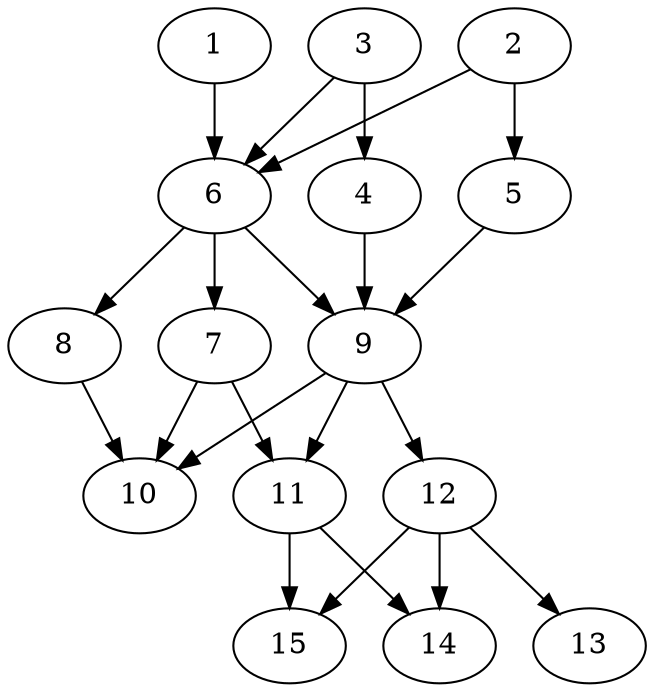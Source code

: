 // DAG automatically generated by daggen at Thu Oct  3 13:59:26 2019
// ./daggen --dot -n 15 --ccr 0.5 --fat 0.5 --regular 0.9 --density 0.7 --mindata 5242880 --maxdata 52428800 
digraph G {
  1 [size="43640832", alpha="0.03", expect_size="21820416"] 
  1 -> 6 [size ="21820416"]
  2 [size="46907392", alpha="0.06", expect_size="23453696"] 
  2 -> 5 [size ="23453696"]
  2 -> 6 [size ="23453696"]
  3 [size="46759936", alpha="0.12", expect_size="23379968"] 
  3 -> 4 [size ="23379968"]
  3 -> 6 [size ="23379968"]
  4 [size="64993280", alpha="0.14", expect_size="32496640"] 
  4 -> 9 [size ="32496640"]
  5 [size="49563648", alpha="0.04", expect_size="24781824"] 
  5 -> 9 [size ="24781824"]
  6 [size="95797248", alpha="0.02", expect_size="47898624"] 
  6 -> 7 [size ="47898624"]
  6 -> 8 [size ="47898624"]
  6 -> 9 [size ="47898624"]
  7 [size="39458816", alpha="0.00", expect_size="19729408"] 
  7 -> 10 [size ="19729408"]
  7 -> 11 [size ="19729408"]
  8 [size="97923072", alpha="0.12", expect_size="48961536"] 
  8 -> 10 [size ="48961536"]
  9 [size="22489088", alpha="0.05", expect_size="11244544"] 
  9 -> 10 [size ="11244544"]
  9 -> 11 [size ="11244544"]
  9 -> 12 [size ="11244544"]
  10 [size="102371328", alpha="0.15", expect_size="51185664"] 
  11 [size="91791360", alpha="0.05", expect_size="45895680"] 
  11 -> 14 [size ="45895680"]
  11 -> 15 [size ="45895680"]
  12 [size="13254656", alpha="0.06", expect_size="6627328"] 
  12 -> 13 [size ="6627328"]
  12 -> 14 [size ="6627328"]
  12 -> 15 [size ="6627328"]
  13 [size="39593984", alpha="0.16", expect_size="19796992"] 
  14 [size="96999424", alpha="0.15", expect_size="48499712"] 
  15 [size="70721536", alpha="0.20", expect_size="35360768"] 
}
